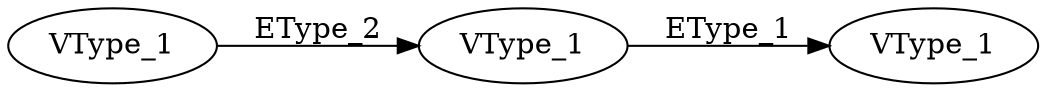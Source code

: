 digraph N1_M2_k2_view2 {
 rankdir="LR";
 1 [label="VType_1"];
 2 [label="VType_1"];
 3 [label="VType_1"];

 1 -> 2 [label="EType_2"];
 2 -> 3 [label="EType_1"];
}

